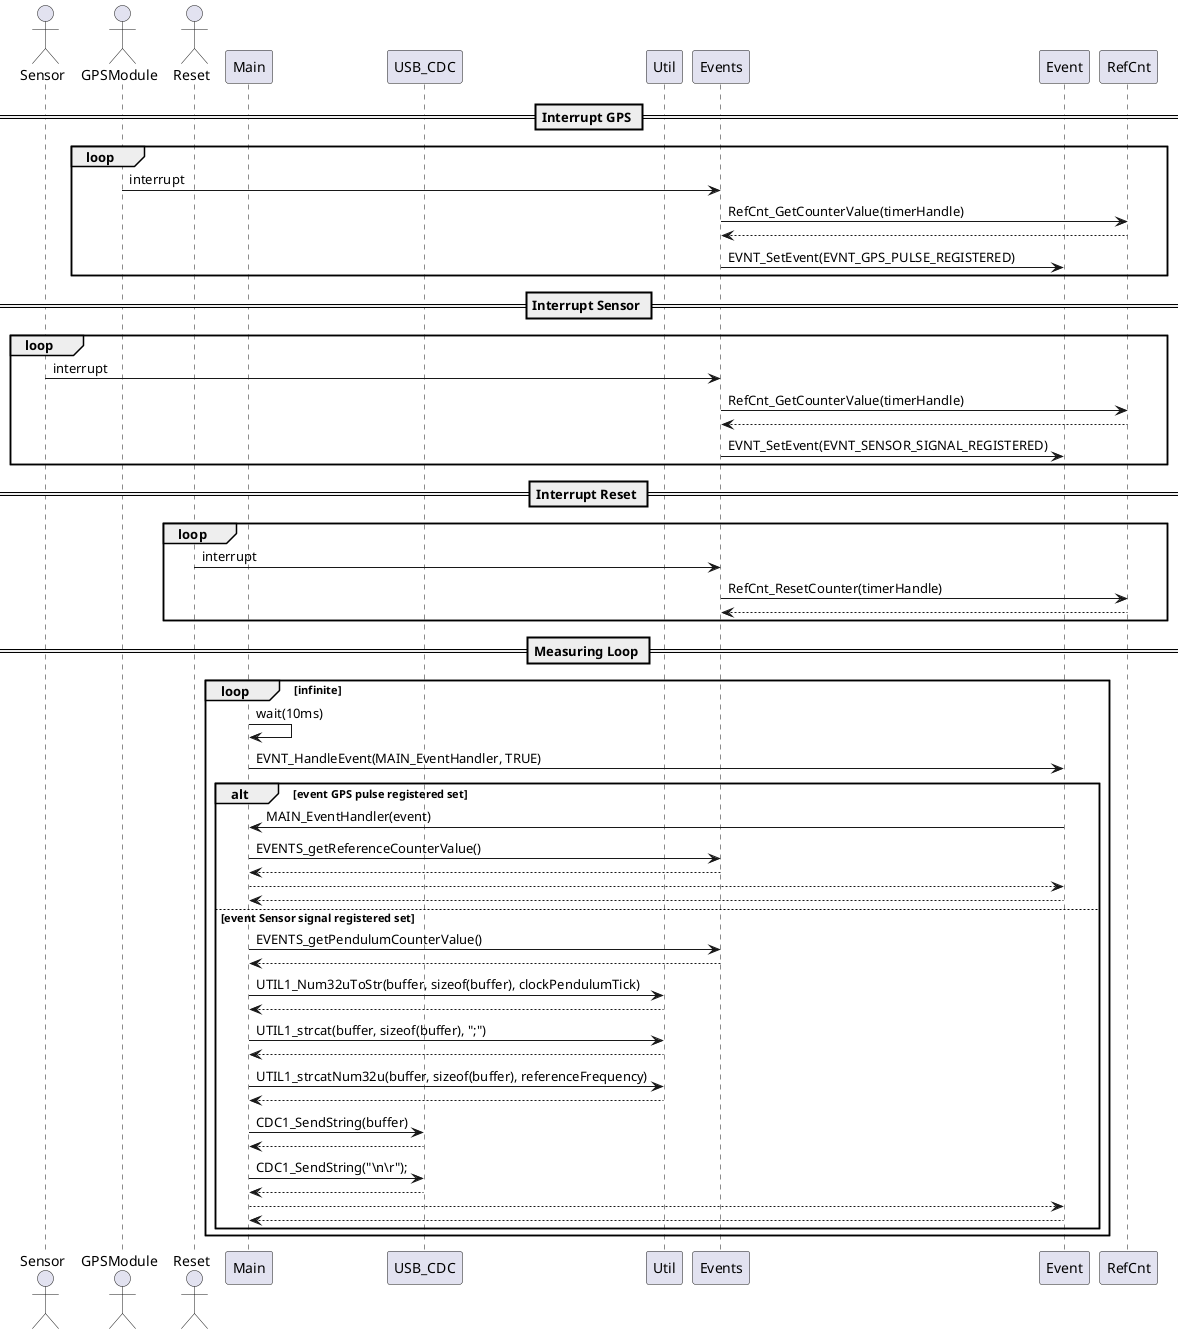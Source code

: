 @startuml

actor Sensor as sen
actor GPSModule as gps
actor Reset as res
participant Main as mai
participant USB_CDC as usb
participant Util as uti
participant Events as evts
participant Event as evt
participant RefCnt as cntr

''save data
== Interrupt GPS ==
loop 
    gps -> evts : interrupt
    evts -> cntr : RefCnt_GetCounterValue(timerHandle)
    evts <-- cntr : 
    evts -> evt : EVNT_SetEvent(EVNT_GPS_PULSE_REGISTERED)
end

== Interrupt Sensor ==

loop 
    sen -> evts : interrupt
    evts -> cntr : RefCnt_GetCounterValue(timerHandle)
    evts <-- cntr :
    evts -> evt : EVNT_SetEvent(EVNT_SENSOR_SIGNAL_REGISTERED)

end

== Interrupt Reset ==

loop 
    res -> evts : interrupt
    evts -> cntr : RefCnt_ResetCounter(timerHandle)
    evts <-- cntr :

end

== Measuring Loop ==

loop infinite

    mai	-> mai : wait(10ms)
    mai -> evt : EVNT_HandleEvent(MAIN_EventHandler, TRUE)    
 
    alt event GPS pulse registered set

        evt -> mai : MAIN_EventHandler(event)
        mai -> evts : EVENTS_getReferenceCounterValue()
        mai <-- evts :
        evt <-- mai :
        mai <-- evt :

    else event Sensor signal registered set
	
        mai -> evts : EVENTS_getPendulumCounterValue()
        mai <-- evts :
        mai -> uti : UTIL1_Num32uToStr(buffer, sizeof(buffer), clockPendulumTick)
        mai <-- uti :
        mai -> uti : UTIL1_strcat(buffer, sizeof(buffer), ";")
        mai <-- uti :
        mai -> uti : UTIL1_strcatNum32u(buffer, sizeof(buffer), referenceFrequency)
        mai <-- uti :
        mai -> usb : CDC1_SendString(buffer)
        mai <-- usb :
        mai -> usb : CDC1_SendString("\\n\\r");
        mai <-- usb :
        evt <-- mai :
        mai <-- evt :
    end


end

@enduml
